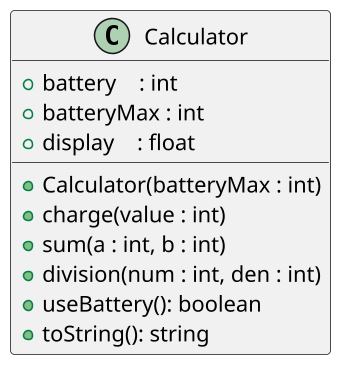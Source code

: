'--
@startuml

skinparam defaultFontName Hasklig
skinparam dpi 150

'==
class Calculator {
  + battery    : int
  + batteryMax : int
  + display    : float
  __
  '
  ' inicia os atributos batteryMax utilizando o parametro passado
  ' battery e display começam com o zero
  + Calculator(batteryMax : int)
  '
  ' aumenta a bateria value, porém não além do máximo.
  + charge(value : int)
  '
  ' tenta gastar bateria usando o método useBattery
  ' verifica o resultado do retorno
  ' armazene a soma no atributo display.
  + sum(a : int, b : int)
  '
  ' tenta gastar bateria usando o método useBattery
  ' verifica o resultado do retorno
  ' verifica se não é divisão por zero
  ' armazena o resultado no display
  + division(num : int, den : int)
  '
  ' tenta gastar uma unidade da bateria e emite um erro se não conseguir.
  ' retorna se conseguiu gastar ou não.
  + useBattery(): boolean
  '
  ' retorna uma string com o formato
  ' display = 0.00, bateria = 0
  + toString(): string
}
'--
@enduml